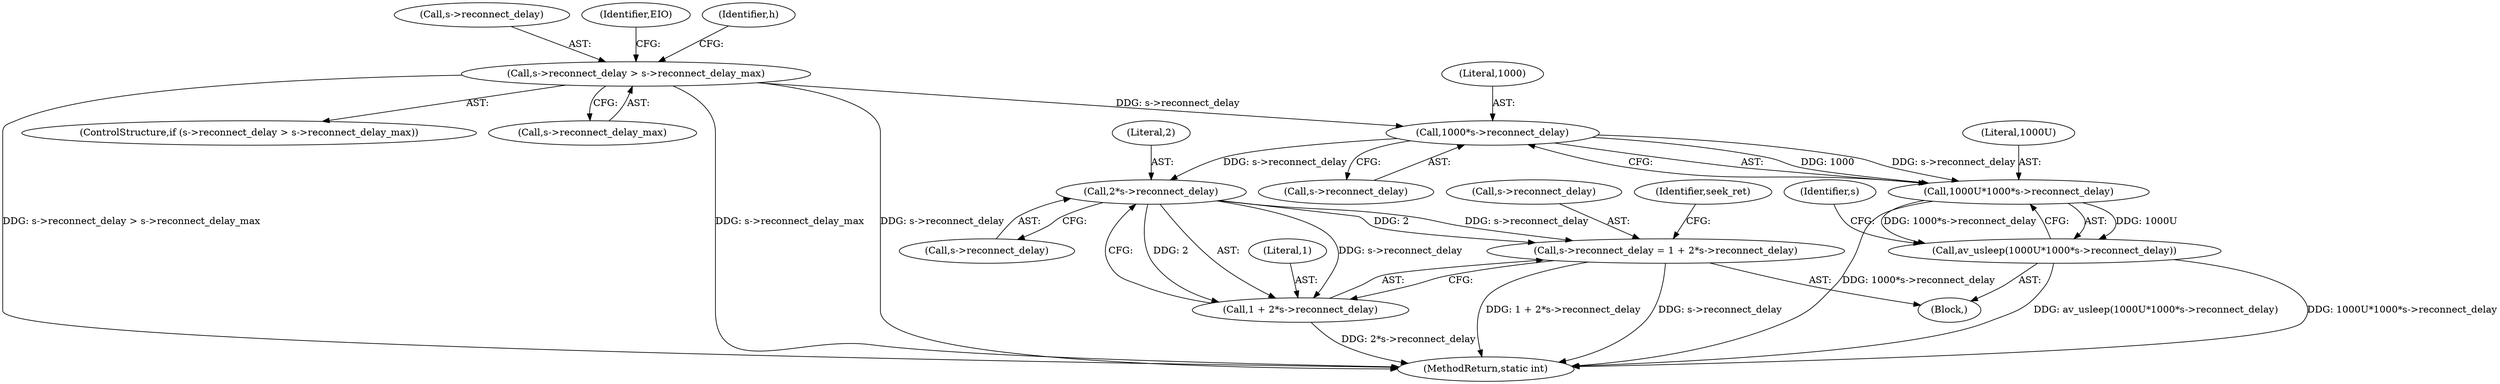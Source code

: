 digraph "0_FFmpeg_2a05c8f813de6f2278827734bf8102291e7484aa_4@API" {
"1000303" [label="(Call,1000*s->reconnect_delay)"];
"1000281" [label="(Call,s->reconnect_delay > s->reconnect_delay_max)"];
"1000301" [label="(Call,1000U*1000*s->reconnect_delay)"];
"1000300" [label="(Call,av_usleep(1000U*1000*s->reconnect_delay))"];
"1000314" [label="(Call,2*s->reconnect_delay)"];
"1000308" [label="(Call,s->reconnect_delay = 1 + 2*s->reconnect_delay)"];
"1000312" [label="(Call,1 + 2*s->reconnect_delay)"];
"1000301" [label="(Call,1000U*1000*s->reconnect_delay)"];
"1000313" [label="(Literal,1)"];
"1000282" [label="(Call,s->reconnect_delay)"];
"1000281" [label="(Call,s->reconnect_delay > s->reconnect_delay_max)"];
"1000305" [label="(Call,s->reconnect_delay)"];
"1000290" [label="(Identifier,EIO)"];
"1000352" [label="(MethodReturn,static int)"];
"1000292" [label="(Identifier,h)"];
"1000268" [label="(Block,)"];
"1000310" [label="(Identifier,s)"];
"1000303" [label="(Call,1000*s->reconnect_delay)"];
"1000314" [label="(Call,2*s->reconnect_delay)"];
"1000308" [label="(Call,s->reconnect_delay = 1 + 2*s->reconnect_delay)"];
"1000304" [label="(Literal,1000)"];
"1000280" [label="(ControlStructure,if (s->reconnect_delay > s->reconnect_delay_max))"];
"1000312" [label="(Call,1 + 2*s->reconnect_delay)"];
"1000315" [label="(Literal,2)"];
"1000285" [label="(Call,s->reconnect_delay_max)"];
"1000320" [label="(Identifier,seek_ret)"];
"1000302" [label="(Literal,1000U)"];
"1000316" [label="(Call,s->reconnect_delay)"];
"1000300" [label="(Call,av_usleep(1000U*1000*s->reconnect_delay))"];
"1000309" [label="(Call,s->reconnect_delay)"];
"1000303" -> "1000301"  [label="AST: "];
"1000303" -> "1000305"  [label="CFG: "];
"1000304" -> "1000303"  [label="AST: "];
"1000305" -> "1000303"  [label="AST: "];
"1000301" -> "1000303"  [label="CFG: "];
"1000303" -> "1000301"  [label="DDG: 1000"];
"1000303" -> "1000301"  [label="DDG: s->reconnect_delay"];
"1000281" -> "1000303"  [label="DDG: s->reconnect_delay"];
"1000303" -> "1000314"  [label="DDG: s->reconnect_delay"];
"1000281" -> "1000280"  [label="AST: "];
"1000281" -> "1000285"  [label="CFG: "];
"1000282" -> "1000281"  [label="AST: "];
"1000285" -> "1000281"  [label="AST: "];
"1000290" -> "1000281"  [label="CFG: "];
"1000292" -> "1000281"  [label="CFG: "];
"1000281" -> "1000352"  [label="DDG: s->reconnect_delay_max"];
"1000281" -> "1000352"  [label="DDG: s->reconnect_delay"];
"1000281" -> "1000352"  [label="DDG: s->reconnect_delay > s->reconnect_delay_max"];
"1000301" -> "1000300"  [label="AST: "];
"1000302" -> "1000301"  [label="AST: "];
"1000300" -> "1000301"  [label="CFG: "];
"1000301" -> "1000352"  [label="DDG: 1000*s->reconnect_delay"];
"1000301" -> "1000300"  [label="DDG: 1000U"];
"1000301" -> "1000300"  [label="DDG: 1000*s->reconnect_delay"];
"1000300" -> "1000268"  [label="AST: "];
"1000310" -> "1000300"  [label="CFG: "];
"1000300" -> "1000352"  [label="DDG: 1000U*1000*s->reconnect_delay"];
"1000300" -> "1000352"  [label="DDG: av_usleep(1000U*1000*s->reconnect_delay)"];
"1000314" -> "1000312"  [label="AST: "];
"1000314" -> "1000316"  [label="CFG: "];
"1000315" -> "1000314"  [label="AST: "];
"1000316" -> "1000314"  [label="AST: "];
"1000312" -> "1000314"  [label="CFG: "];
"1000314" -> "1000308"  [label="DDG: 2"];
"1000314" -> "1000308"  [label="DDG: s->reconnect_delay"];
"1000314" -> "1000312"  [label="DDG: 2"];
"1000314" -> "1000312"  [label="DDG: s->reconnect_delay"];
"1000308" -> "1000268"  [label="AST: "];
"1000308" -> "1000312"  [label="CFG: "];
"1000309" -> "1000308"  [label="AST: "];
"1000312" -> "1000308"  [label="AST: "];
"1000320" -> "1000308"  [label="CFG: "];
"1000308" -> "1000352"  [label="DDG: s->reconnect_delay"];
"1000308" -> "1000352"  [label="DDG: 1 + 2*s->reconnect_delay"];
"1000313" -> "1000312"  [label="AST: "];
"1000312" -> "1000352"  [label="DDG: 2*s->reconnect_delay"];
}

